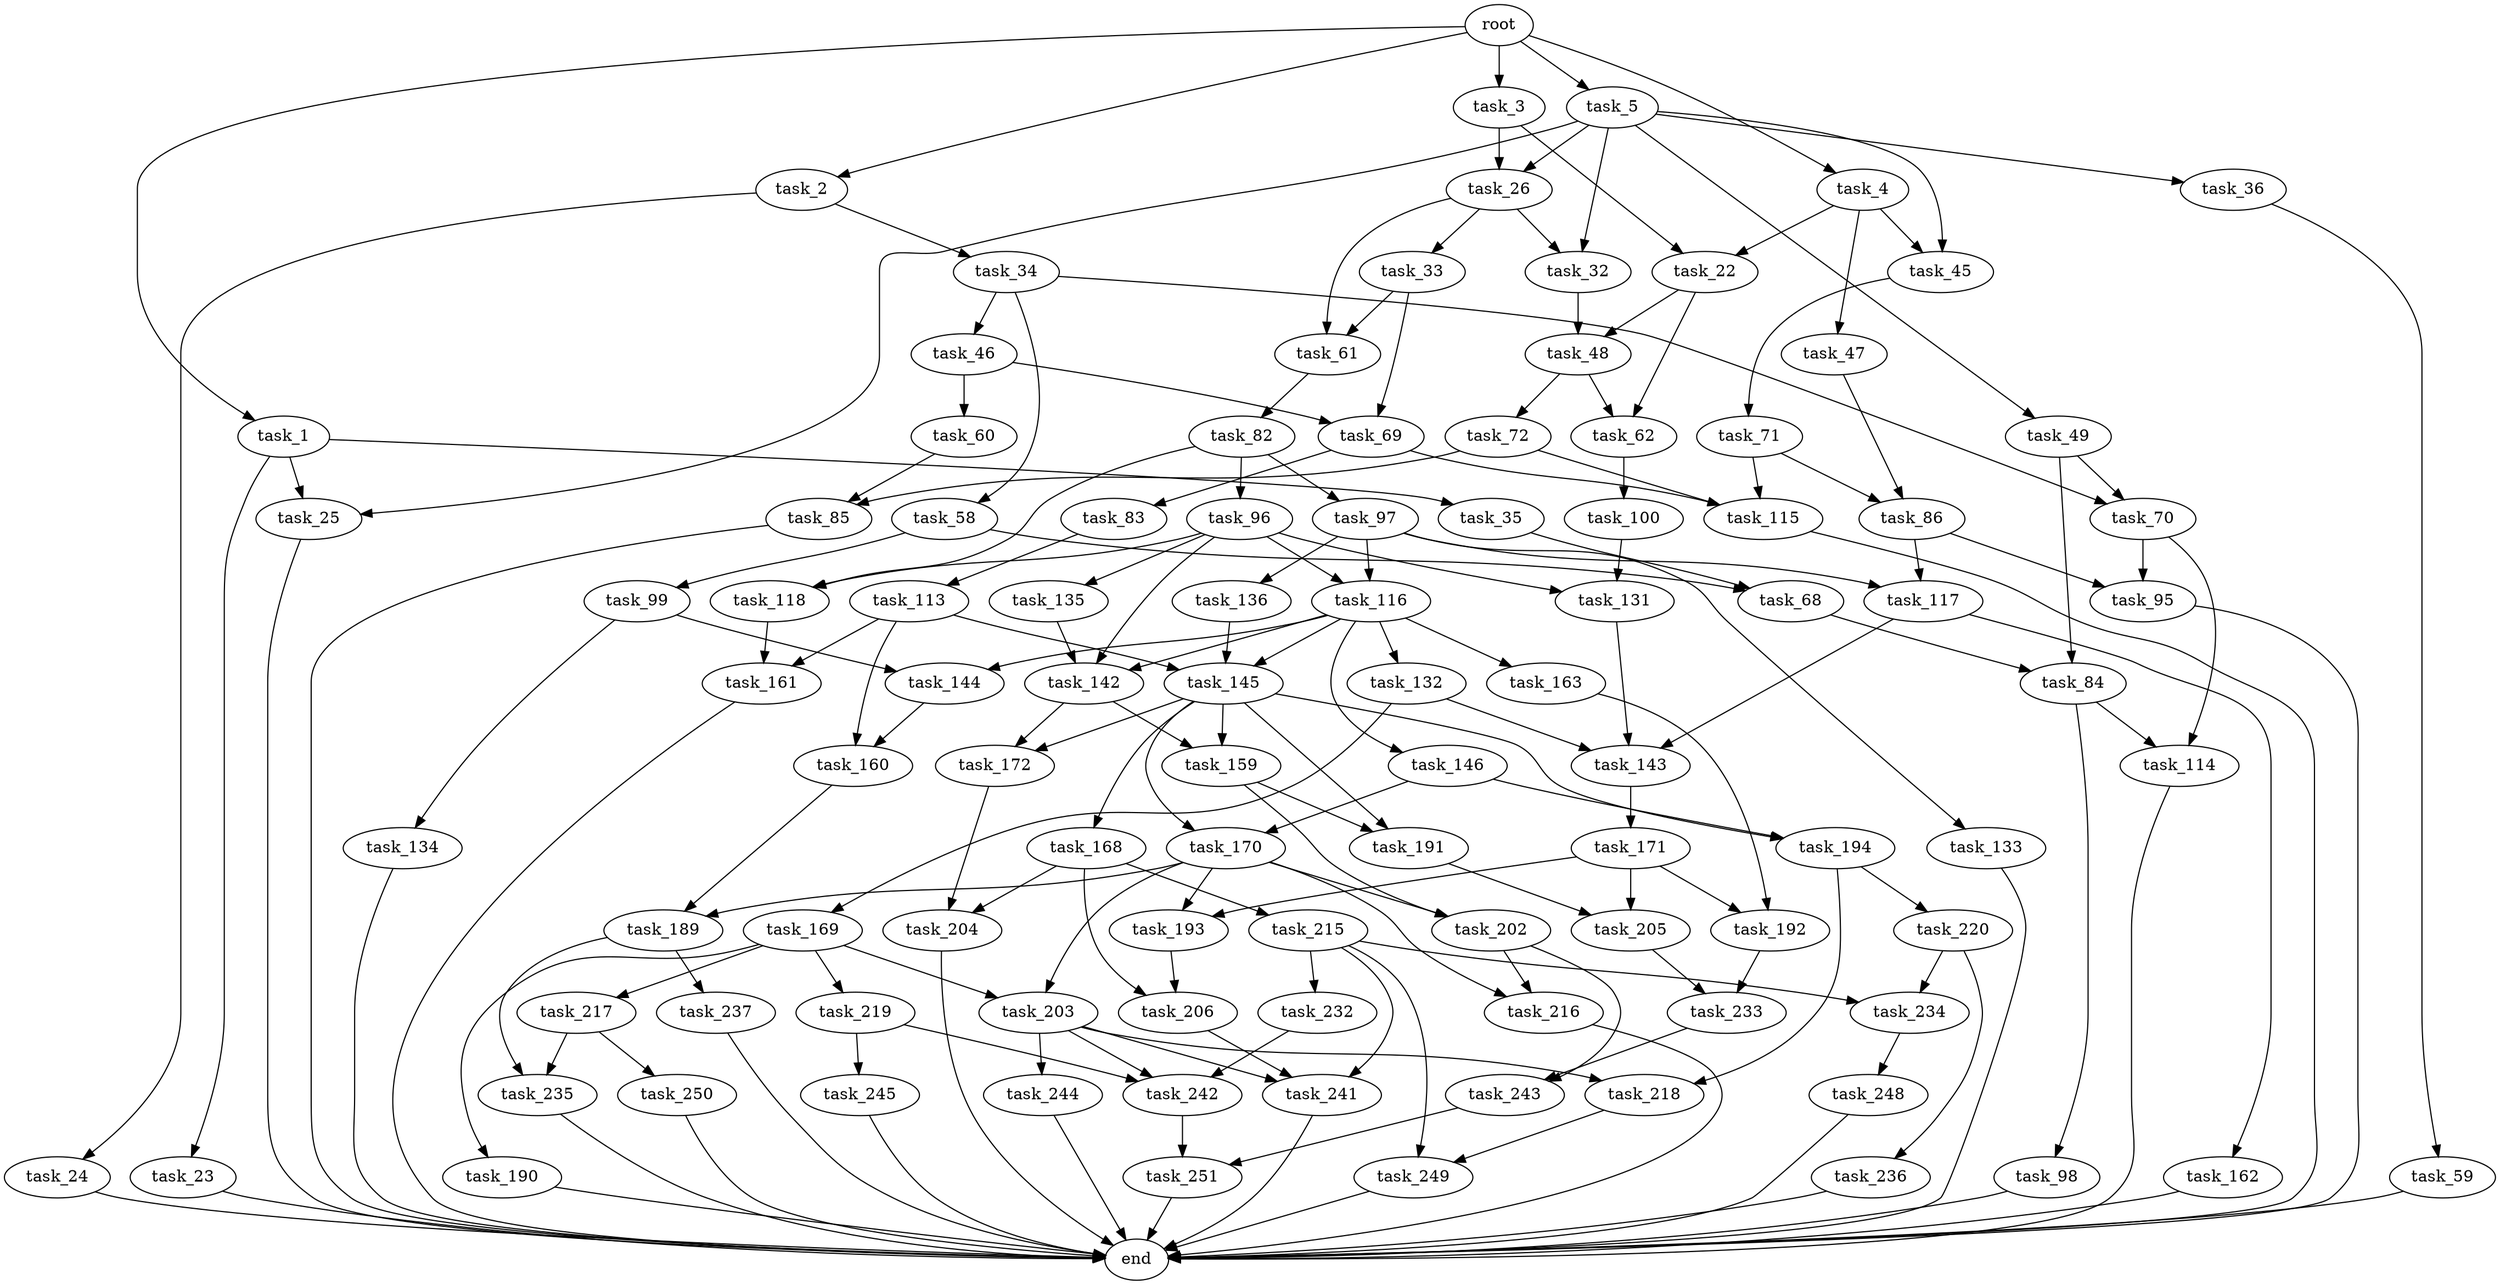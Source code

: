 digraph G {
  root [size="0.000000"];
  task_1 [size="782757789696.000000"];
  task_2 [size="1738476139.000000"];
  task_3 [size="69760219488.000000"];
  task_4 [size="6828247335.000000"];
  task_5 [size="28991029248.000000"];
  task_23 [size="4244234432.000000"];
  task_25 [size="134217728000.000000"];
  task_35 [size="109581381276.000000"];
  task_24 [size="396042509967.000000"];
  task_34 [size="134217728000.000000"];
  task_22 [size="8204182403.000000"];
  task_26 [size="125173157697.000000"];
  task_45 [size="68719476736.000000"];
  task_47 [size="34379289881.000000"];
  task_32 [size="52619141088.000000"];
  task_36 [size="8589934592.000000"];
  task_49 [size="299782143833.000000"];
  task_48 [size="71248807199.000000"];
  task_62 [size="3464431656.000000"];
  end [size="0.000000"];
  task_33 [size="18010894612.000000"];
  task_61 [size="21411599087.000000"];
  task_69 [size="195209776380.000000"];
  task_46 [size="104542893122.000000"];
  task_58 [size="8589934592.000000"];
  task_70 [size="8589934592.000000"];
  task_68 [size="442886989839.000000"];
  task_59 [size="658711402.000000"];
  task_71 [size="32641602081.000000"];
  task_60 [size="1094457055893.000000"];
  task_86 [size="8589934592.000000"];
  task_72 [size="68719476736.000000"];
  task_84 [size="43526089728.000000"];
  task_99 [size="68719476736.000000"];
  task_85 [size="13922549127.000000"];
  task_82 [size="799932427493.000000"];
  task_100 [size="368293445632.000000"];
  task_83 [size="28991029248.000000"];
  task_115 [size="458437639564.000000"];
  task_95 [size="24041865432.000000"];
  task_114 [size="99398104200.000000"];
  task_96 [size="28991029248.000000"];
  task_97 [size="32949687022.000000"];
  task_118 [size="4103651596.000000"];
  task_113 [size="12924502015.000000"];
  task_98 [size="1073741824000.000000"];
  task_117 [size="16863824174.000000"];
  task_116 [size="231928233984.000000"];
  task_131 [size="8589934592.000000"];
  task_135 [size="36085208989.000000"];
  task_142 [size="8589934592.000000"];
  task_133 [size="68719476736.000000"];
  task_136 [size="248704647682.000000"];
  task_134 [size="604141512972.000000"];
  task_144 [size="13707070517.000000"];
  task_145 [size="28991029248.000000"];
  task_160 [size="28991029248.000000"];
  task_161 [size="47010065819.000000"];
  task_132 [size="28991029248.000000"];
  task_146 [size="502931902875.000000"];
  task_163 [size="114830189413.000000"];
  task_143 [size="268759788088.000000"];
  task_162 [size="68719476736.000000"];
  task_169 [size="1716722410.000000"];
  task_159 [size="199797706020.000000"];
  task_172 [size="15920128806.000000"];
  task_171 [size="4737983668.000000"];
  task_168 [size="549755813888.000000"];
  task_170 [size="28991029248.000000"];
  task_191 [size="9396365993.000000"];
  task_194 [size="75543438971.000000"];
  task_202 [size="71346910090.000000"];
  task_189 [size="1358561402.000000"];
  task_192 [size="28570625700.000000"];
  task_204 [size="295143398472.000000"];
  task_206 [size="26796200841.000000"];
  task_215 [size="231928233984.000000"];
  task_190 [size="308467730562.000000"];
  task_203 [size="231928233984.000000"];
  task_217 [size="28991029248.000000"];
  task_219 [size="12087207171.000000"];
  task_193 [size="826609313816.000000"];
  task_216 [size="103411701900.000000"];
  task_205 [size="28091274100.000000"];
  task_235 [size="153698908464.000000"];
  task_237 [size="1073741824000.000000"];
  task_233 [size="50616434691.000000"];
  task_218 [size="549755813888.000000"];
  task_220 [size="4162975289.000000"];
  task_243 [size="410924477857.000000"];
  task_241 [size="237875355157.000000"];
  task_242 [size="14984305736.000000"];
  task_244 [size="68719476736.000000"];
  task_232 [size="475872269216.000000"];
  task_234 [size="27251329049.000000"];
  task_249 [size="45173703100.000000"];
  task_250 [size="309447958.000000"];
  task_245 [size="16940957018.000000"];
  task_236 [size="231928233984.000000"];
  task_248 [size="1429099657926.000000"];
  task_251 [size="4643443564.000000"];

  root -> task_1 [size="1.000000"];
  root -> task_2 [size="1.000000"];
  root -> task_3 [size="1.000000"];
  root -> task_4 [size="1.000000"];
  root -> task_5 [size="1.000000"];
  task_1 -> task_23 [size="679477248.000000"];
  task_1 -> task_25 [size="679477248.000000"];
  task_1 -> task_35 [size="679477248.000000"];
  task_2 -> task_24 [size="33554432.000000"];
  task_2 -> task_34 [size="33554432.000000"];
  task_3 -> task_22 [size="75497472.000000"];
  task_3 -> task_26 [size="75497472.000000"];
  task_4 -> task_22 [size="411041792.000000"];
  task_4 -> task_45 [size="411041792.000000"];
  task_4 -> task_47 [size="411041792.000000"];
  task_5 -> task_25 [size="75497472.000000"];
  task_5 -> task_26 [size="75497472.000000"];
  task_5 -> task_32 [size="75497472.000000"];
  task_5 -> task_36 [size="75497472.000000"];
  task_5 -> task_45 [size="75497472.000000"];
  task_5 -> task_49 [size="75497472.000000"];
  task_23 -> end [size="1.000000"];
  task_25 -> end [size="1.000000"];
  task_35 -> task_68 [size="134217728.000000"];
  task_24 -> end [size="1.000000"];
  task_34 -> task_46 [size="209715200.000000"];
  task_34 -> task_58 [size="209715200.000000"];
  task_34 -> task_70 [size="209715200.000000"];
  task_22 -> task_48 [size="411041792.000000"];
  task_22 -> task_62 [size="411041792.000000"];
  task_26 -> task_32 [size="411041792.000000"];
  task_26 -> task_33 [size="411041792.000000"];
  task_26 -> task_61 [size="411041792.000000"];
  task_45 -> task_71 [size="134217728.000000"];
  task_47 -> task_86 [size="838860800.000000"];
  task_32 -> task_48 [size="134217728.000000"];
  task_36 -> task_59 [size="33554432.000000"];
  task_49 -> task_70 [size="411041792.000000"];
  task_49 -> task_84 [size="411041792.000000"];
  task_48 -> task_62 [size="301989888.000000"];
  task_48 -> task_72 [size="301989888.000000"];
  task_62 -> task_100 [size="75497472.000000"];
  task_33 -> task_61 [size="838860800.000000"];
  task_33 -> task_69 [size="838860800.000000"];
  task_61 -> task_82 [size="679477248.000000"];
  task_69 -> task_83 [size="134217728.000000"];
  task_69 -> task_115 [size="134217728.000000"];
  task_46 -> task_60 [size="209715200.000000"];
  task_46 -> task_69 [size="209715200.000000"];
  task_58 -> task_68 [size="33554432.000000"];
  task_58 -> task_99 [size="33554432.000000"];
  task_70 -> task_95 [size="33554432.000000"];
  task_70 -> task_114 [size="33554432.000000"];
  task_68 -> task_84 [size="301989888.000000"];
  task_59 -> end [size="1.000000"];
  task_71 -> task_86 [size="75497472.000000"];
  task_71 -> task_115 [size="75497472.000000"];
  task_60 -> task_85 [size="838860800.000000"];
  task_86 -> task_95 [size="33554432.000000"];
  task_86 -> task_117 [size="33554432.000000"];
  task_72 -> task_85 [size="134217728.000000"];
  task_72 -> task_115 [size="134217728.000000"];
  task_84 -> task_98 [size="33554432.000000"];
  task_84 -> task_114 [size="33554432.000000"];
  task_99 -> task_134 [size="134217728.000000"];
  task_99 -> task_144 [size="134217728.000000"];
  task_85 -> end [size="1.000000"];
  task_82 -> task_96 [size="679477248.000000"];
  task_82 -> task_97 [size="679477248.000000"];
  task_82 -> task_118 [size="679477248.000000"];
  task_100 -> task_131 [size="411041792.000000"];
  task_83 -> task_113 [size="75497472.000000"];
  task_115 -> end [size="1.000000"];
  task_95 -> end [size="1.000000"];
  task_114 -> end [size="1.000000"];
  task_96 -> task_116 [size="75497472.000000"];
  task_96 -> task_118 [size="75497472.000000"];
  task_96 -> task_131 [size="75497472.000000"];
  task_96 -> task_135 [size="75497472.000000"];
  task_96 -> task_142 [size="75497472.000000"];
  task_97 -> task_116 [size="679477248.000000"];
  task_97 -> task_117 [size="679477248.000000"];
  task_97 -> task_133 [size="679477248.000000"];
  task_97 -> task_136 [size="679477248.000000"];
  task_118 -> task_161 [size="75497472.000000"];
  task_113 -> task_145 [size="209715200.000000"];
  task_113 -> task_160 [size="209715200.000000"];
  task_113 -> task_161 [size="209715200.000000"];
  task_98 -> end [size="1.000000"];
  task_117 -> task_143 [size="301989888.000000"];
  task_117 -> task_162 [size="301989888.000000"];
  task_116 -> task_132 [size="301989888.000000"];
  task_116 -> task_142 [size="301989888.000000"];
  task_116 -> task_144 [size="301989888.000000"];
  task_116 -> task_145 [size="301989888.000000"];
  task_116 -> task_146 [size="301989888.000000"];
  task_116 -> task_163 [size="301989888.000000"];
  task_131 -> task_143 [size="33554432.000000"];
  task_135 -> task_142 [size="75497472.000000"];
  task_142 -> task_159 [size="33554432.000000"];
  task_142 -> task_172 [size="33554432.000000"];
  task_133 -> end [size="1.000000"];
  task_136 -> task_145 [size="838860800.000000"];
  task_134 -> end [size="1.000000"];
  task_144 -> task_160 [size="33554432.000000"];
  task_145 -> task_159 [size="75497472.000000"];
  task_145 -> task_168 [size="75497472.000000"];
  task_145 -> task_170 [size="75497472.000000"];
  task_145 -> task_172 [size="75497472.000000"];
  task_145 -> task_191 [size="75497472.000000"];
  task_145 -> task_194 [size="75497472.000000"];
  task_160 -> task_189 [size="75497472.000000"];
  task_161 -> end [size="1.000000"];
  task_132 -> task_143 [size="75497472.000000"];
  task_132 -> task_169 [size="75497472.000000"];
  task_146 -> task_170 [size="411041792.000000"];
  task_146 -> task_194 [size="411041792.000000"];
  task_163 -> task_192 [size="411041792.000000"];
  task_143 -> task_171 [size="209715200.000000"];
  task_162 -> end [size="1.000000"];
  task_169 -> task_190 [size="33554432.000000"];
  task_169 -> task_203 [size="33554432.000000"];
  task_169 -> task_217 [size="33554432.000000"];
  task_169 -> task_219 [size="33554432.000000"];
  task_159 -> task_191 [size="134217728.000000"];
  task_159 -> task_202 [size="134217728.000000"];
  task_172 -> task_204 [size="411041792.000000"];
  task_171 -> task_192 [size="134217728.000000"];
  task_171 -> task_193 [size="134217728.000000"];
  task_171 -> task_205 [size="134217728.000000"];
  task_168 -> task_204 [size="536870912.000000"];
  task_168 -> task_206 [size="536870912.000000"];
  task_168 -> task_215 [size="536870912.000000"];
  task_170 -> task_189 [size="75497472.000000"];
  task_170 -> task_193 [size="75497472.000000"];
  task_170 -> task_202 [size="75497472.000000"];
  task_170 -> task_203 [size="75497472.000000"];
  task_170 -> task_216 [size="75497472.000000"];
  task_191 -> task_205 [size="411041792.000000"];
  task_194 -> task_218 [size="209715200.000000"];
  task_194 -> task_220 [size="209715200.000000"];
  task_202 -> task_216 [size="75497472.000000"];
  task_202 -> task_243 [size="75497472.000000"];
  task_189 -> task_235 [size="75497472.000000"];
  task_189 -> task_237 [size="75497472.000000"];
  task_192 -> task_233 [size="838860800.000000"];
  task_204 -> end [size="1.000000"];
  task_206 -> task_241 [size="33554432.000000"];
  task_215 -> task_232 [size="301989888.000000"];
  task_215 -> task_234 [size="301989888.000000"];
  task_215 -> task_241 [size="301989888.000000"];
  task_215 -> task_249 [size="301989888.000000"];
  task_190 -> end [size="1.000000"];
  task_203 -> task_218 [size="301989888.000000"];
  task_203 -> task_241 [size="301989888.000000"];
  task_203 -> task_242 [size="301989888.000000"];
  task_203 -> task_244 [size="301989888.000000"];
  task_217 -> task_235 [size="75497472.000000"];
  task_217 -> task_250 [size="75497472.000000"];
  task_219 -> task_242 [size="301989888.000000"];
  task_219 -> task_245 [size="301989888.000000"];
  task_193 -> task_206 [size="536870912.000000"];
  task_216 -> end [size="1.000000"];
  task_205 -> task_233 [size="838860800.000000"];
  task_235 -> end [size="1.000000"];
  task_237 -> end [size="1.000000"];
  task_233 -> task_243 [size="838860800.000000"];
  task_218 -> task_249 [size="536870912.000000"];
  task_220 -> task_234 [size="411041792.000000"];
  task_220 -> task_236 [size="411041792.000000"];
  task_243 -> task_251 [size="301989888.000000"];
  task_241 -> end [size="1.000000"];
  task_242 -> task_251 [size="301989888.000000"];
  task_244 -> end [size="1.000000"];
  task_232 -> task_242 [size="411041792.000000"];
  task_234 -> task_248 [size="679477248.000000"];
  task_249 -> end [size="1.000000"];
  task_250 -> end [size="1.000000"];
  task_245 -> end [size="1.000000"];
  task_236 -> end [size="1.000000"];
  task_248 -> end [size="1.000000"];
  task_251 -> end [size="1.000000"];
}
